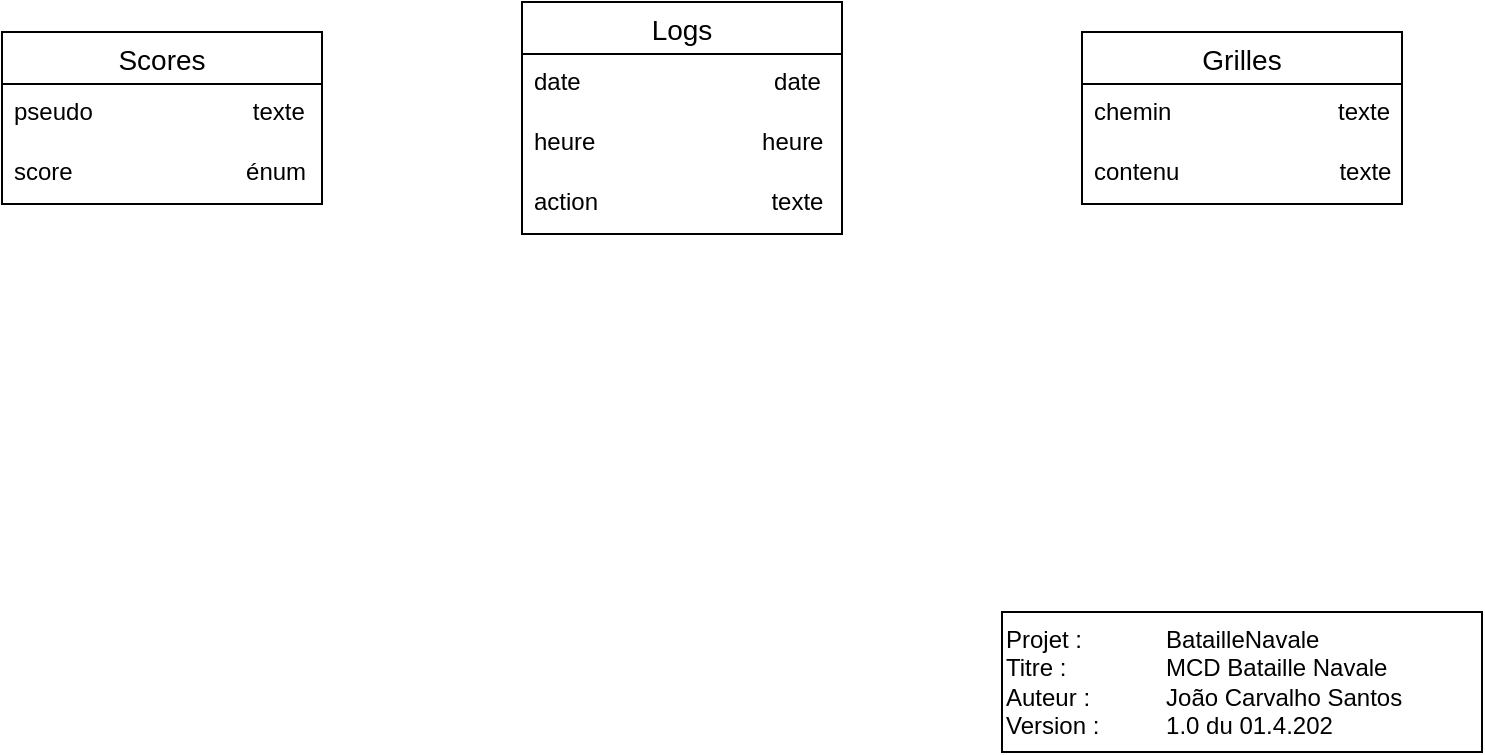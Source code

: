 <mxfile version="17.2.4" type="device"><diagram id="F5Z_htTTYcxKoN2W9IIu" name="Page-1"><mxGraphModel dx="1102" dy="905" grid="1" gridSize="10" guides="1" tooltips="1" connect="1" arrows="1" fold="1" page="1" pageScale="1" pageWidth="827" pageHeight="1169" math="0" shadow="0"><root><mxCell id="0"/><mxCell id="1" parent="0"/><mxCell id="8s7krsoRTSkoYm9d6ycJ-1" value="Projet : &lt;span style=&quot;white-space: pre&quot;&gt;&#9;&lt;/span&gt;&lt;span style=&quot;white-space: pre&quot;&gt;&#9;&lt;/span&gt;BatailleNavale&lt;br&gt;Titre : &lt;span style=&quot;white-space: pre&quot;&gt;&#9;&lt;/span&gt;&lt;span style=&quot;white-space: pre&quot;&gt;&#9;&lt;/span&gt;MCD Bataille Navale&lt;br&gt;Auteur : &lt;span style=&quot;white-space: pre&quot;&gt;&#9;&lt;/span&gt;&lt;span style=&quot;white-space: pre&quot;&gt;&#9;&lt;/span&gt;João Carvalho Santos&lt;br&gt;Version : &lt;span style=&quot;white-space: pre&quot;&gt;&#9;&lt;/span&gt;&lt;span style=&quot;white-space: pre&quot;&gt;&#9;&lt;/span&gt;1.0 du 01.4.202" style="rounded=0;whiteSpace=wrap;html=1;align=left;" parent="1" vertex="1"><mxGeometry x="560" y="1080" width="240" height="70" as="geometry"/></mxCell><mxCell id="8s7krsoRTSkoYm9d6ycJ-2" value="Logs" style="swimlane;fontStyle=0;childLayout=stackLayout;horizontal=1;startSize=26;horizontalStack=0;resizeParent=1;resizeParentMax=0;resizeLast=0;collapsible=1;marginBottom=0;align=center;fontSize=14;" parent="1" vertex="1"><mxGeometry x="320" y="775" width="160" height="116" as="geometry"/></mxCell><mxCell id="8s7krsoRTSkoYm9d6ycJ-3" value="date                             date" style="text;strokeColor=none;fillColor=none;spacingLeft=4;spacingRight=4;overflow=hidden;rotatable=0;points=[[0,0.5],[1,0.5]];portConstraint=eastwest;fontSize=12;" parent="8s7krsoRTSkoYm9d6ycJ-2" vertex="1"><mxGeometry y="26" width="160" height="30" as="geometry"/></mxCell><mxCell id="8s7krsoRTSkoYm9d6ycJ-5" value="heure                         heure" style="text;strokeColor=none;fillColor=none;spacingLeft=4;spacingRight=4;overflow=hidden;rotatable=0;points=[[0,0.5],[1,0.5]];portConstraint=eastwest;fontSize=12;" parent="8s7krsoRTSkoYm9d6ycJ-2" vertex="1"><mxGeometry y="56" width="160" height="30" as="geometry"/></mxCell><mxCell id="8s7krsoRTSkoYm9d6ycJ-6" value="action                          texte" style="text;strokeColor=none;fillColor=none;spacingLeft=4;spacingRight=4;overflow=hidden;rotatable=0;points=[[0,0.5],[1,0.5]];portConstraint=eastwest;fontSize=12;" parent="8s7krsoRTSkoYm9d6ycJ-2" vertex="1"><mxGeometry y="86" width="160" height="30" as="geometry"/></mxCell><mxCell id="8s7krsoRTSkoYm9d6ycJ-7" value="Grilles" style="swimlane;fontStyle=0;childLayout=stackLayout;horizontal=1;startSize=26;horizontalStack=0;resizeParent=1;resizeParentMax=0;resizeLast=0;collapsible=1;marginBottom=0;align=center;fontSize=14;" parent="1" vertex="1"><mxGeometry x="600" y="790" width="160" height="86" as="geometry"/></mxCell><mxCell id="8s7krsoRTSkoYm9d6ycJ-8" value="chemin                         texte" style="text;strokeColor=none;fillColor=none;spacingLeft=4;spacingRight=4;overflow=hidden;rotatable=0;points=[[0,0.5],[1,0.5]];portConstraint=eastwest;fontSize=12;" parent="8s7krsoRTSkoYm9d6ycJ-7" vertex="1"><mxGeometry y="26" width="160" height="30" as="geometry"/></mxCell><mxCell id="8s7krsoRTSkoYm9d6ycJ-10" value="contenu                        texte" style="text;strokeColor=none;fillColor=none;spacingLeft=4;spacingRight=4;overflow=hidden;rotatable=0;points=[[0,0.5],[1,0.5]];portConstraint=eastwest;fontSize=12;" parent="8s7krsoRTSkoYm9d6ycJ-7" vertex="1"><mxGeometry y="56" width="160" height="30" as="geometry"/></mxCell><mxCell id="8s7krsoRTSkoYm9d6ycJ-11" value="Scores" style="swimlane;fontStyle=0;childLayout=stackLayout;horizontal=1;startSize=26;horizontalStack=0;resizeParent=1;resizeParentMax=0;resizeLast=0;collapsible=1;marginBottom=0;align=center;fontSize=14;" parent="1" vertex="1"><mxGeometry x="60" y="790" width="160" height="86" as="geometry"/></mxCell><mxCell id="8s7krsoRTSkoYm9d6ycJ-12" value="pseudo                        texte" style="text;strokeColor=none;fillColor=none;spacingLeft=4;spacingRight=4;overflow=hidden;rotatable=0;points=[[0,0.5],[1,0.5]];portConstraint=eastwest;fontSize=12;" parent="8s7krsoRTSkoYm9d6ycJ-11" vertex="1"><mxGeometry y="26" width="160" height="30" as="geometry"/></mxCell><mxCell id="8s7krsoRTSkoYm9d6ycJ-13" value="score                          énum" style="text;strokeColor=none;fillColor=none;spacingLeft=4;spacingRight=4;overflow=hidden;rotatable=0;points=[[0,0.5],[1,0.5]];portConstraint=eastwest;fontSize=12;" parent="8s7krsoRTSkoYm9d6ycJ-11" vertex="1"><mxGeometry y="56" width="160" height="30" as="geometry"/></mxCell></root></mxGraphModel></diagram></mxfile>